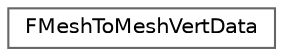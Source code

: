 digraph "Graphical Class Hierarchy"
{
 // INTERACTIVE_SVG=YES
 // LATEX_PDF_SIZE
  bgcolor="transparent";
  edge [fontname=Helvetica,fontsize=10,labelfontname=Helvetica,labelfontsize=10];
  node [fontname=Helvetica,fontsize=10,shape=box,height=0.2,width=0.4];
  rankdir="LR";
  Node0 [id="Node000000",label="FMeshToMeshVertData",height=0.2,width=0.4,color="grey40", fillcolor="white", style="filled",URL="$d6/de9/structFMeshToMeshVertData.html",tooltip="A structure for holding mesh-to-mesh triangle influences to skin one mesh to another (similar to a wr..."];
}
